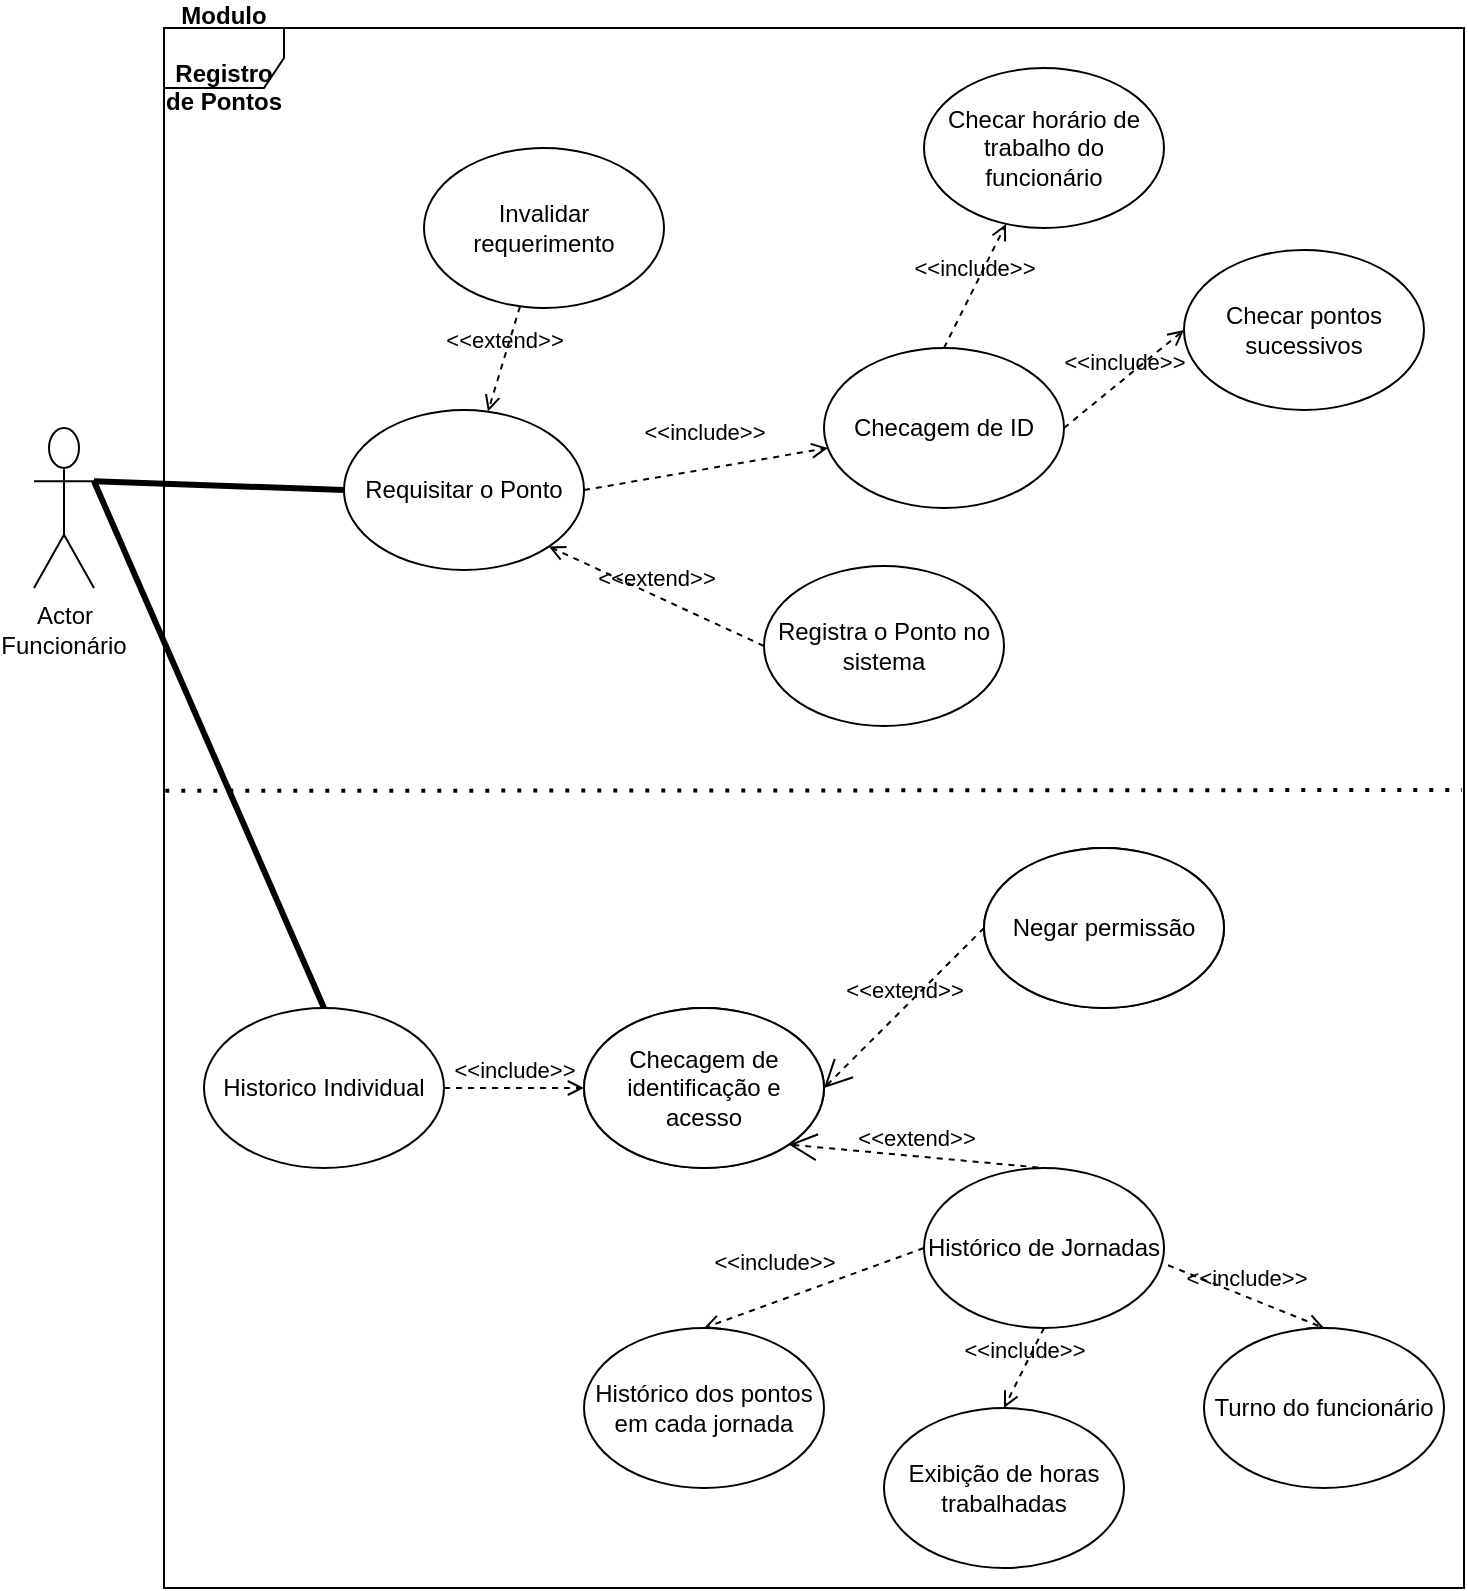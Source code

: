 <mxfile version="14.7.2" type="device"><diagram id="xMt4X_LHy3N_VaBiQdar" name="Page-1"><mxGraphModel dx="1038" dy="521" grid="1" gridSize="10" guides="1" tooltips="1" connect="1" arrows="1" fold="1" page="1" pageScale="1" pageWidth="827" pageHeight="1169" math="0" shadow="0"><root><mxCell id="0"/><mxCell id="1" parent="0"/><mxCell id="_1gRqPf9OUlvjhR0BVZI-47" value="&lt;span style=&quot;font-weight: 700&quot;&gt;Modulo&lt;/span&gt;&lt;br style=&quot;font-weight: 700&quot;&gt;&lt;br style=&quot;font-weight: 700&quot;&gt;&lt;span style=&quot;font-weight: 700 ; font-family: &amp;#34;helvetica&amp;#34;&quot;&gt;Registro de Pontos&lt;/span&gt;" style="shape=umlFrame;whiteSpace=wrap;html=1;" parent="1" vertex="1"><mxGeometry x="120" y="20" width="650" height="780" as="geometry"/></mxCell><mxCell id="_1gRqPf9OUlvjhR0BVZI-4" value="Actor" style="shape=umlActor;verticalLabelPosition=bottom;verticalAlign=top;html=1;outlineConnect=0;" parent="1" vertex="1"><mxGeometry x="55" y="220" width="30" height="80" as="geometry"/></mxCell><mxCell id="_1gRqPf9OUlvjhR0BVZI-9" value="Requisitar o Ponto&lt;br&gt;" style="ellipse;whiteSpace=wrap;html=1;" parent="1" vertex="1"><mxGeometry x="210" y="211" width="120" height="80" as="geometry"/></mxCell><mxCell id="_1gRqPf9OUlvjhR0BVZI-10" value="Checagem de ID" style="ellipse;whiteSpace=wrap;html=1;" parent="1" vertex="1"><mxGeometry x="450" y="180" width="120" height="80" as="geometry"/></mxCell><mxCell id="_1gRqPf9OUlvjhR0BVZI-11" value="&amp;lt;&amp;lt;include&amp;gt;&amp;gt;" style="html=1;verticalAlign=bottom;labelBackgroundColor=none;endArrow=open;endFill=0;dashed=1;exitX=1;exitY=0.5;exitDx=0;exitDy=0;" parent="1" source="_1gRqPf9OUlvjhR0BVZI-9" target="_1gRqPf9OUlvjhR0BVZI-10" edge="1"><mxGeometry x="0.013" y="10" width="160" relative="1" as="geometry"><mxPoint x="317.57" y="320" as="sourcePoint"/><mxPoint x="547.57" y="350" as="targetPoint"/><mxPoint as="offset"/></mxGeometry></mxCell><mxCell id="_1gRqPf9OUlvjhR0BVZI-12" value="Registra o Ponto no sistema" style="ellipse;whiteSpace=wrap;html=1;" parent="1" vertex="1"><mxGeometry x="420" y="289" width="120" height="80" as="geometry"/></mxCell><mxCell id="_1gRqPf9OUlvjhR0BVZI-14" value="Invalidar requerimento" style="ellipse;whiteSpace=wrap;html=1;" parent="1" vertex="1"><mxGeometry x="250" y="80" width="120" height="80" as="geometry"/></mxCell><mxCell id="_1gRqPf9OUlvjhR0BVZI-15" value="" style="endArrow=none;startArrow=none;endFill=0;startFill=0;endSize=8;html=1;verticalAlign=bottom;labelBackgroundColor=none;strokeWidth=3;exitX=1;exitY=0.333;exitDx=0;exitDy=0;exitPerimeter=0;entryX=0;entryY=0.5;entryDx=0;entryDy=0;" parent="1" source="_1gRqPf9OUlvjhR0BVZI-4" target="_1gRqPf9OUlvjhR0BVZI-9" edge="1"><mxGeometry width="160" relative="1" as="geometry"><mxPoint x="330" y="280" as="sourcePoint"/><mxPoint x="490" y="280" as="targetPoint"/></mxGeometry></mxCell><mxCell id="_1gRqPf9OUlvjhR0BVZI-23" value="&amp;lt;&amp;lt;extend&amp;gt;&amp;gt;" style="html=1;verticalAlign=bottom;labelBackgroundColor=none;endArrow=open;endFill=0;dashed=1;entryX=1;entryY=1;entryDx=0;entryDy=0;exitX=0;exitY=0.5;exitDx=0;exitDy=0;" parent="1" source="_1gRqPf9OUlvjhR0BVZI-12" target="_1gRqPf9OUlvjhR0BVZI-9" edge="1"><mxGeometry width="160" relative="1" as="geometry"><mxPoint x="387.57" y="340" as="sourcePoint"/><mxPoint x="299.996" y="348.284" as="targetPoint"/></mxGeometry></mxCell><mxCell id="_1gRqPf9OUlvjhR0BVZI-24" value="&amp;lt;&amp;lt;extend&amp;gt;&amp;gt;" style="html=1;verticalAlign=bottom;labelBackgroundColor=none;endArrow=open;endFill=0;dashed=1;" parent="1" source="_1gRqPf9OUlvjhR0BVZI-14" target="_1gRqPf9OUlvjhR0BVZI-9" edge="1"><mxGeometry width="160" relative="1" as="geometry"><mxPoint x="330" y="270" as="sourcePoint"/><mxPoint x="490" y="270" as="targetPoint"/></mxGeometry></mxCell><mxCell id="_1gRqPf9OUlvjhR0BVZI-31" value="Checar pontos sucessivos" style="ellipse;whiteSpace=wrap;html=1;" parent="1" vertex="1"><mxGeometry x="630" y="131" width="120" height="80" as="geometry"/></mxCell><mxCell id="_1gRqPf9OUlvjhR0BVZI-32" value="&amp;lt;&amp;lt;include&amp;gt;&amp;gt;" style="html=1;verticalAlign=bottom;labelBackgroundColor=none;endArrow=open;endFill=0;dashed=1;exitX=1;exitY=0.5;exitDx=0;exitDy=0;entryX=0;entryY=0.5;entryDx=0;entryDy=0;" parent="1" source="_1gRqPf9OUlvjhR0BVZI-10" target="_1gRqPf9OUlvjhR0BVZI-31" edge="1"><mxGeometry width="160" relative="1" as="geometry"><mxPoint x="387.57" y="320" as="sourcePoint"/><mxPoint x="547.57" y="320" as="targetPoint"/></mxGeometry></mxCell><mxCell id="_1gRqPf9OUlvjhR0BVZI-33" value="Checar horário de trabalho do funcionário" style="ellipse;whiteSpace=wrap;html=1;" parent="1" vertex="1"><mxGeometry x="500" y="40" width="120" height="80" as="geometry"/></mxCell><mxCell id="_1gRqPf9OUlvjhR0BVZI-34" value="&amp;lt;&amp;lt;include&amp;gt;&amp;gt;" style="html=1;verticalAlign=bottom;labelBackgroundColor=none;endArrow=open;endFill=0;dashed=1;exitX=0.5;exitY=0;exitDx=0;exitDy=0;" parent="1" source="_1gRqPf9OUlvjhR0BVZI-10" target="_1gRqPf9OUlvjhR0BVZI-33" edge="1"><mxGeometry width="160" relative="1" as="geometry"><mxPoint x="527.57" y="240" as="sourcePoint"/><mxPoint x="627.57" y="211" as="targetPoint"/></mxGeometry></mxCell><mxCell id="9HRmOCsnrfYpx5nsKKhy-1" value="Funcionário" style="text;html=1;strokeColor=none;fillColor=none;align=center;verticalAlign=middle;whiteSpace=wrap;rounded=0;" parent="1" vertex="1"><mxGeometry x="50" y="319" width="40" height="20" as="geometry"/></mxCell><mxCell id="435GE7DvBEX1Zojgkm4b-3" value="Historico Individual" style="ellipse;whiteSpace=wrap;html=1;" vertex="1" parent="1"><mxGeometry x="140" y="510" width="120" height="80" as="geometry"/></mxCell><mxCell id="435GE7DvBEX1Zojgkm4b-4" value="Checagem de identificação e acesso" style="ellipse;whiteSpace=wrap;html=1;" vertex="1" parent="1"><mxGeometry x="330" y="510" width="120" height="80" as="geometry"/></mxCell><mxCell id="435GE7DvBEX1Zojgkm4b-5" value="&amp;lt;&amp;lt;include&amp;gt;&amp;gt;" style="html=1;verticalAlign=bottom;labelBackgroundColor=none;endArrow=open;endFill=0;dashed=1;exitX=1;exitY=0.5;exitDx=0;exitDy=0;entryX=0;entryY=0.5;entryDx=0;entryDy=0;" edge="1" parent="1" source="435GE7DvBEX1Zojgkm4b-3" target="435GE7DvBEX1Zojgkm4b-4"><mxGeometry width="160" relative="1" as="geometry"><mxPoint x="350" y="540" as="sourcePoint"/><mxPoint x="500" y="640" as="targetPoint"/></mxGeometry></mxCell><mxCell id="435GE7DvBEX1Zojgkm4b-6" value="Histórico de Jornadas" style="ellipse;whiteSpace=wrap;html=1;" vertex="1" parent="1"><mxGeometry x="500" y="590" width="120" height="80" as="geometry"/></mxCell><mxCell id="435GE7DvBEX1Zojgkm4b-7" value="Negar permissão" style="ellipse;whiteSpace=wrap;html=1;" vertex="1" parent="1"><mxGeometry x="530" y="430" width="120" height="80" as="geometry"/></mxCell><mxCell id="435GE7DvBEX1Zojgkm4b-8" value="&amp;lt;&amp;lt;extend&amp;gt;&amp;gt;" style="edgeStyle=none;html=1;startArrow=open;endArrow=none;startSize=12;verticalAlign=bottom;dashed=1;labelBackgroundColor=none;entryX=0;entryY=0.5;entryDx=0;entryDy=0;exitX=1;exitY=0.5;exitDx=0;exitDy=0;" edge="1" parent="1" source="435GE7DvBEX1Zojgkm4b-4" target="435GE7DvBEX1Zojgkm4b-7"><mxGeometry width="160" relative="1" as="geometry"><mxPoint x="536.426" y="518.284" as="sourcePoint"/><mxPoint x="571.574" y="561.716" as="targetPoint"/></mxGeometry></mxCell><mxCell id="435GE7DvBEX1Zojgkm4b-9" value="Exibição de horas trabalhadas" style="ellipse;whiteSpace=wrap;html=1;" vertex="1" parent="1"><mxGeometry x="480" y="710" width="120" height="80" as="geometry"/></mxCell><mxCell id="435GE7DvBEX1Zojgkm4b-10" value="&amp;lt;&amp;lt;include&amp;gt;&amp;gt;" style="html=1;verticalAlign=bottom;labelBackgroundColor=none;endArrow=open;endFill=0;dashed=1;entryX=0.5;entryY=0;entryDx=0;entryDy=0;exitX=0.5;exitY=1;exitDx=0;exitDy=0;" edge="1" parent="1" source="435GE7DvBEX1Zojgkm4b-6" target="435GE7DvBEX1Zojgkm4b-9"><mxGeometry width="160" relative="1" as="geometry"><mxPoint x="340" y="660" as="sourcePoint"/><mxPoint x="610" y="650" as="targetPoint"/></mxGeometry></mxCell><mxCell id="435GE7DvBEX1Zojgkm4b-11" value="Histórico dos pontos em cada jornada" style="ellipse;whiteSpace=wrap;html=1;" vertex="1" parent="1"><mxGeometry x="330" y="670" width="120" height="80" as="geometry"/></mxCell><mxCell id="435GE7DvBEX1Zojgkm4b-12" value="&amp;lt;&amp;lt;include&amp;gt;&amp;gt;" style="html=1;verticalAlign=bottom;labelBackgroundColor=none;endArrow=open;endFill=0;dashed=1;entryX=0.5;entryY=0;entryDx=0;entryDy=0;exitX=0;exitY=0.5;exitDx=0;exitDy=0;" edge="1" parent="1" source="435GE7DvBEX1Zojgkm4b-6" target="435GE7DvBEX1Zojgkm4b-11"><mxGeometry x="0.296" y="-11" width="160" relative="1" as="geometry"><mxPoint x="500" y="730" as="sourcePoint"/><mxPoint x="470" y="640" as="targetPoint"/><mxPoint as="offset"/></mxGeometry></mxCell><mxCell id="435GE7DvBEX1Zojgkm4b-13" value="Turno do funcionário" style="ellipse;whiteSpace=wrap;html=1;" vertex="1" parent="1"><mxGeometry x="640" y="670" width="120" height="80" as="geometry"/></mxCell><mxCell id="435GE7DvBEX1Zojgkm4b-14" value="&amp;lt;&amp;lt;include&amp;gt;&amp;gt;" style="html=1;verticalAlign=bottom;labelBackgroundColor=none;endArrow=open;endFill=0;dashed=1;entryX=0.5;entryY=0;entryDx=0;entryDy=0;exitX=1.017;exitY=0.608;exitDx=0;exitDy=0;exitPerimeter=0;" edge="1" parent="1" source="435GE7DvBEX1Zojgkm4b-6" target="435GE7DvBEX1Zojgkm4b-13"><mxGeometry width="160" relative="1" as="geometry"><mxPoint x="720" y="850" as="sourcePoint"/><mxPoint x="760" y="640" as="targetPoint"/></mxGeometry></mxCell><mxCell id="435GE7DvBEX1Zojgkm4b-15" value="&amp;lt;&amp;lt;extend&amp;gt;&amp;gt;" style="edgeStyle=none;html=1;startArrow=open;endArrow=none;startSize=12;verticalAlign=bottom;dashed=1;labelBackgroundColor=none;entryX=0.5;entryY=0;entryDx=0;entryDy=0;exitX=1;exitY=1;exitDx=0;exitDy=0;" edge="1" parent="1" source="435GE7DvBEX1Zojgkm4b-4" target="435GE7DvBEX1Zojgkm4b-6"><mxGeometry width="160" relative="1" as="geometry"><mxPoint x="460" y="560" as="sourcePoint"/><mxPoint x="480" y="460" as="targetPoint"/></mxGeometry></mxCell><mxCell id="435GE7DvBEX1Zojgkm4b-16" value="" style="endArrow=none;startArrow=none;endFill=0;startFill=0;endSize=8;html=1;verticalAlign=bottom;labelBackgroundColor=none;strokeWidth=3;exitX=1;exitY=0.333;exitDx=0;exitDy=0;exitPerimeter=0;entryX=0.5;entryY=0;entryDx=0;entryDy=0;" edge="1" parent="1" source="_1gRqPf9OUlvjhR0BVZI-4" target="435GE7DvBEX1Zojgkm4b-3"><mxGeometry width="160" relative="1" as="geometry"><mxPoint x="95" y="256.667" as="sourcePoint"/><mxPoint x="220" y="261" as="targetPoint"/></mxGeometry></mxCell><mxCell id="435GE7DvBEX1Zojgkm4b-17" value="" style="endArrow=none;dashed=1;html=1;dashPattern=1 3;strokeWidth=2;exitX=0.001;exitY=0.489;exitDx=0;exitDy=0;exitPerimeter=0;" edge="1" parent="1" source="_1gRqPf9OUlvjhR0BVZI-47"><mxGeometry width="50" height="50" relative="1" as="geometry"><mxPoint x="390" y="490" as="sourcePoint"/><mxPoint x="769" y="401" as="targetPoint"/></mxGeometry></mxCell><mxCell id="435GE7DvBEX1Zojgkm4b-18" value="Negar permissão" style="ellipse;whiteSpace=wrap;html=1;" vertex="1" parent="1"><mxGeometry x="530" y="430" width="120" height="80" as="geometry"/></mxCell><mxCell id="435GE7DvBEX1Zojgkm4b-19" value="Checagem de identificação e acesso" style="ellipse;whiteSpace=wrap;html=1;" vertex="1" parent="1"><mxGeometry x="330" y="510" width="120" height="80" as="geometry"/></mxCell></root></mxGraphModel></diagram></mxfile>